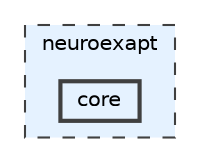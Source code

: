 digraph "neuroexapt/core"
{
 // LATEX_PDF_SIZE
  bgcolor="transparent";
  edge [fontname=Helvetica,fontsize=10,labelfontname=Helvetica,labelfontsize=10];
  node [fontname=Helvetica,fontsize=10,shape=box,height=0.2,width=0.4];
  compound=true
  subgraph clusterdir_03560b2b52c22ddaa6625abe75f3abd3 {
    graph [ bgcolor="#e5f2ff", pencolor="grey25", label="neuroexapt", fontname=Helvetica,fontsize=10 style="filled,dashed", URL="dir_03560b2b52c22ddaa6625abe75f3abd3.html",tooltip=""]
  dir_2061c26919d4e29de8acc0a466888b93 [label="core", fillcolor="#e5f2ff", color="grey25", style="filled,bold", URL="dir_2061c26919d4e29de8acc0a466888b93.html",tooltip=""];
  }
}
